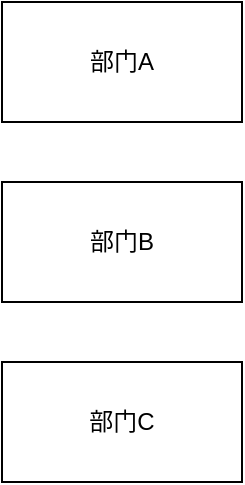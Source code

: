 <mxfile version="21.0.6" type="github">
  <diagram name="第 1 页" id="OO-Optd6g2HfAG82itDb">
    <mxGraphModel dx="1462" dy="901" grid="1" gridSize="10" guides="1" tooltips="1" connect="1" arrows="1" fold="1" page="1" pageScale="1" pageWidth="827" pageHeight="1169" math="0" shadow="0">
      <root>
        <mxCell id="0" />
        <mxCell id="1" parent="0" />
        <mxCell id="pAe3NpSyUs_MQzeOcdK5-1" value="部门A" style="rounded=0;whiteSpace=wrap;html=1;" vertex="1" parent="1">
          <mxGeometry x="40" y="150" width="120" height="60" as="geometry" />
        </mxCell>
        <mxCell id="pAe3NpSyUs_MQzeOcdK5-2" value="部门B" style="rounded=0;whiteSpace=wrap;html=1;" vertex="1" parent="1">
          <mxGeometry x="40" y="240" width="120" height="60" as="geometry" />
        </mxCell>
        <mxCell id="pAe3NpSyUs_MQzeOcdK5-3" value="部门C" style="rounded=0;whiteSpace=wrap;html=1;" vertex="1" parent="1">
          <mxGeometry x="40" y="330" width="120" height="60" as="geometry" />
        </mxCell>
      </root>
    </mxGraphModel>
  </diagram>
</mxfile>

